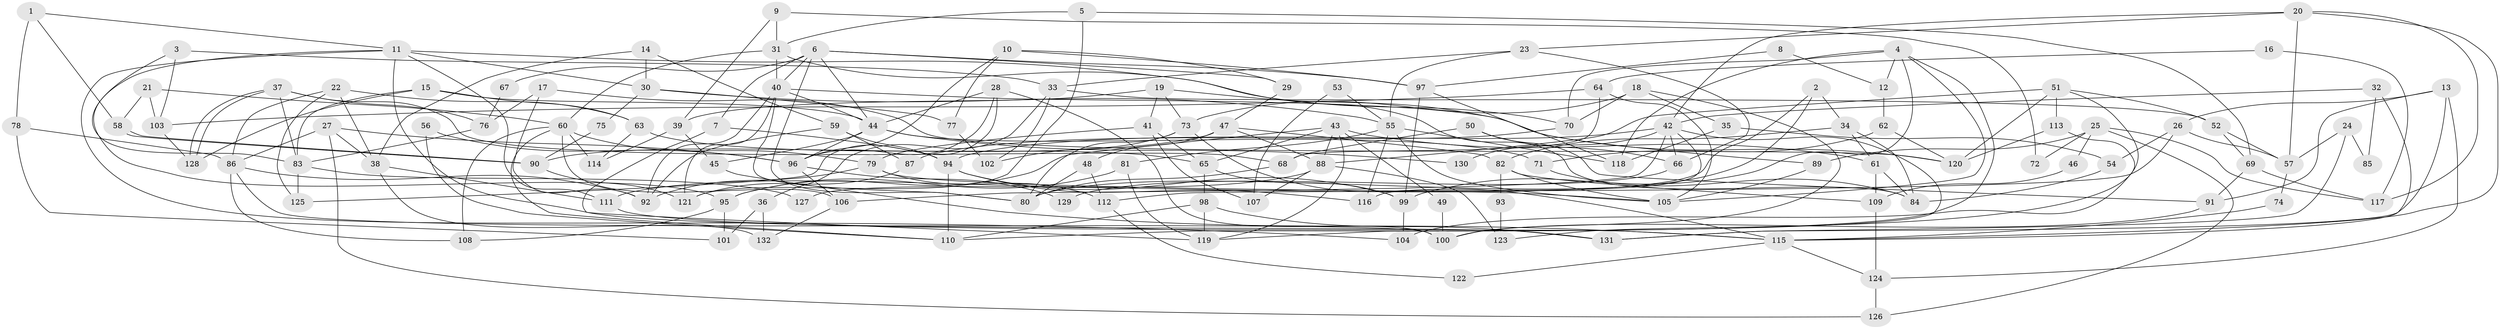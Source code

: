 // Generated by graph-tools (version 1.1) at 2025/14/03/09/25 04:14:59]
// undirected, 132 vertices, 264 edges
graph export_dot {
graph [start="1"]
  node [color=gray90,style=filled];
  1;
  2;
  3;
  4;
  5;
  6;
  7;
  8;
  9;
  10;
  11;
  12;
  13;
  14;
  15;
  16;
  17;
  18;
  19;
  20;
  21;
  22;
  23;
  24;
  25;
  26;
  27;
  28;
  29;
  30;
  31;
  32;
  33;
  34;
  35;
  36;
  37;
  38;
  39;
  40;
  41;
  42;
  43;
  44;
  45;
  46;
  47;
  48;
  49;
  50;
  51;
  52;
  53;
  54;
  55;
  56;
  57;
  58;
  59;
  60;
  61;
  62;
  63;
  64;
  65;
  66;
  67;
  68;
  69;
  70;
  71;
  72;
  73;
  74;
  75;
  76;
  77;
  78;
  79;
  80;
  81;
  82;
  83;
  84;
  85;
  86;
  87;
  88;
  89;
  90;
  91;
  92;
  93;
  94;
  95;
  96;
  97;
  98;
  99;
  100;
  101;
  102;
  103;
  104;
  105;
  106;
  107;
  108;
  109;
  110;
  111;
  112;
  113;
  114;
  115;
  116;
  117;
  118;
  119;
  120;
  121;
  122;
  123;
  124;
  125;
  126;
  127;
  128;
  129;
  130;
  131;
  132;
  1 -- 78;
  1 -- 58;
  1 -- 11;
  2 -- 34;
  2 -- 80;
  2 -- 127;
  3 -- 83;
  3 -- 33;
  3 -- 103;
  4 -- 118;
  4 -- 99;
  4 -- 12;
  4 -- 70;
  4 -- 105;
  4 -- 110;
  5 -- 121;
  5 -- 31;
  5 -- 69;
  6 -- 40;
  6 -- 97;
  6 -- 7;
  6 -- 29;
  6 -- 44;
  6 -- 67;
  6 -- 80;
  7 -- 119;
  7 -- 94;
  8 -- 97;
  8 -- 12;
  9 -- 31;
  9 -- 39;
  9 -- 72;
  10 -- 96;
  10 -- 29;
  10 -- 77;
  10 -- 97;
  11 -- 111;
  11 -- 30;
  11 -- 70;
  11 -- 95;
  11 -- 104;
  11 -- 131;
  12 -- 62;
  13 -- 26;
  13 -- 131;
  13 -- 91;
  13 -- 124;
  14 -- 59;
  14 -- 30;
  14 -- 38;
  15 -- 44;
  15 -- 128;
  15 -- 63;
  15 -- 83;
  16 -- 117;
  16 -- 64;
  17 -- 120;
  17 -- 92;
  17 -- 76;
  18 -- 73;
  18 -- 70;
  18 -- 35;
  18 -- 100;
  19 -- 39;
  19 -- 41;
  19 -- 73;
  19 -- 89;
  20 -- 117;
  20 -- 42;
  20 -- 23;
  20 -- 57;
  20 -- 115;
  21 -- 103;
  21 -- 60;
  21 -- 58;
  22 -- 125;
  22 -- 38;
  22 -- 63;
  22 -- 86;
  23 -- 55;
  23 -- 33;
  23 -- 66;
  24 -- 57;
  24 -- 131;
  24 -- 85;
  25 -- 126;
  25 -- 89;
  25 -- 46;
  25 -- 72;
  25 -- 117;
  26 -- 112;
  26 -- 57;
  26 -- 54;
  27 -- 96;
  27 -- 86;
  27 -- 38;
  27 -- 126;
  28 -- 100;
  28 -- 44;
  28 -- 96;
  28 -- 125;
  29 -- 47;
  30 -- 77;
  30 -- 55;
  30 -- 75;
  31 -- 40;
  31 -- 84;
  31 -- 60;
  32 -- 42;
  32 -- 115;
  32 -- 85;
  33 -- 52;
  33 -- 36;
  33 -- 102;
  34 -- 84;
  34 -- 82;
  34 -- 61;
  35 -- 118;
  35 -- 54;
  36 -- 132;
  36 -- 101;
  37 -- 76;
  37 -- 128;
  37 -- 128;
  37 -- 68;
  37 -- 83;
  38 -- 111;
  38 -- 132;
  39 -- 114;
  39 -- 45;
  40 -- 80;
  40 -- 44;
  40 -- 92;
  40 -- 120;
  40 -- 121;
  41 -- 79;
  41 -- 65;
  41 -- 107;
  42 -- 116;
  42 -- 119;
  42 -- 66;
  42 -- 94;
  42 -- 106;
  42 -- 130;
  43 -- 65;
  43 -- 88;
  43 -- 49;
  43 -- 61;
  43 -- 95;
  43 -- 119;
  44 -- 96;
  44 -- 45;
  44 -- 71;
  44 -- 130;
  45 -- 115;
  46 -- 109;
  47 -- 82;
  47 -- 90;
  47 -- 48;
  47 -- 88;
  48 -- 80;
  48 -- 112;
  49 -- 100;
  50 -- 66;
  50 -- 91;
  50 -- 68;
  51 -- 88;
  51 -- 104;
  51 -- 52;
  51 -- 113;
  51 -- 120;
  52 -- 69;
  52 -- 57;
  53 -- 107;
  53 -- 55;
  54 -- 84;
  55 -- 105;
  55 -- 81;
  55 -- 116;
  55 -- 118;
  56 -- 96;
  56 -- 110;
  57 -- 74;
  58 -- 90;
  58 -- 90;
  59 -- 92;
  59 -- 94;
  59 -- 87;
  60 -- 110;
  60 -- 79;
  60 -- 106;
  60 -- 108;
  60 -- 114;
  61 -- 84;
  61 -- 109;
  62 -- 120;
  62 -- 71;
  63 -- 65;
  63 -- 114;
  64 -- 68;
  64 -- 105;
  64 -- 103;
  65 -- 98;
  65 -- 99;
  66 -- 129;
  67 -- 76;
  68 -- 80;
  69 -- 91;
  69 -- 117;
  70 -- 87;
  71 -- 84;
  73 -- 80;
  73 -- 102;
  73 -- 115;
  74 -- 115;
  75 -- 90;
  76 -- 83;
  77 -- 102;
  78 -- 86;
  78 -- 101;
  79 -- 92;
  79 -- 105;
  79 -- 112;
  81 -- 95;
  81 -- 119;
  82 -- 109;
  82 -- 105;
  82 -- 93;
  83 -- 125;
  83 -- 127;
  86 -- 108;
  86 -- 92;
  86 -- 100;
  87 -- 121;
  88 -- 111;
  88 -- 107;
  88 -- 123;
  89 -- 105;
  90 -- 121;
  91 -- 100;
  93 -- 123;
  94 -- 99;
  94 -- 110;
  94 -- 116;
  95 -- 101;
  95 -- 108;
  96 -- 106;
  96 -- 129;
  97 -- 99;
  97 -- 118;
  98 -- 119;
  98 -- 110;
  98 -- 131;
  99 -- 104;
  103 -- 128;
  106 -- 132;
  109 -- 124;
  111 -- 115;
  112 -- 122;
  113 -- 120;
  113 -- 123;
  115 -- 122;
  115 -- 124;
  124 -- 126;
}
